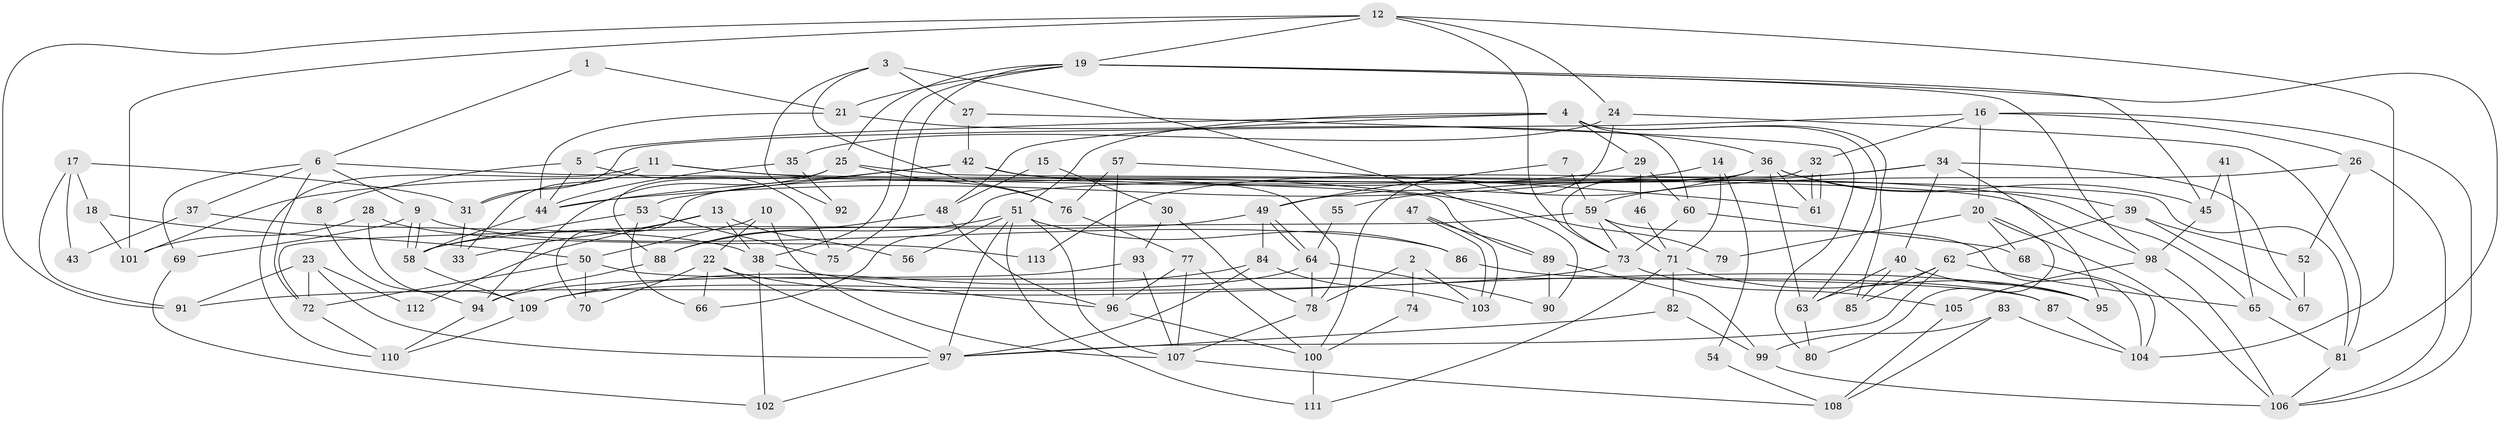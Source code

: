 // coarse degree distribution, {9: 0.20588235294117646, 3: 0.17647058823529413, 6: 0.17647058823529413, 21: 0.029411764705882353, 4: 0.058823529411764705, 7: 0.11764705882352941, 16: 0.029411764705882353, 8: 0.058823529411764705, 13: 0.029411764705882353, 2: 0.029411764705882353, 5: 0.08823529411764706}
// Generated by graph-tools (version 1.1) at 2025/18/03/04/25 18:18:35]
// undirected, 113 vertices, 226 edges
graph export_dot {
graph [start="1"]
  node [color=gray90,style=filled];
  1;
  2;
  3;
  4;
  5;
  6;
  7;
  8;
  9;
  10;
  11;
  12;
  13;
  14;
  15;
  16;
  17;
  18;
  19;
  20;
  21;
  22;
  23;
  24;
  25;
  26;
  27;
  28;
  29;
  30;
  31;
  32;
  33;
  34;
  35;
  36;
  37;
  38;
  39;
  40;
  41;
  42;
  43;
  44;
  45;
  46;
  47;
  48;
  49;
  50;
  51;
  52;
  53;
  54;
  55;
  56;
  57;
  58;
  59;
  60;
  61;
  62;
  63;
  64;
  65;
  66;
  67;
  68;
  69;
  70;
  71;
  72;
  73;
  74;
  75;
  76;
  77;
  78;
  79;
  80;
  81;
  82;
  83;
  84;
  85;
  86;
  87;
  88;
  89;
  90;
  91;
  92;
  93;
  94;
  95;
  96;
  97;
  98;
  99;
  100;
  101;
  102;
  103;
  104;
  105;
  106;
  107;
  108;
  109;
  110;
  111;
  112;
  113;
  1 -- 21;
  1 -- 6;
  2 -- 103;
  2 -- 78;
  2 -- 74;
  3 -- 76;
  3 -- 27;
  3 -- 90;
  3 -- 92;
  4 -- 48;
  4 -- 51;
  4 -- 5;
  4 -- 29;
  4 -- 60;
  4 -- 63;
  4 -- 85;
  5 -- 75;
  5 -- 8;
  5 -- 44;
  6 -- 89;
  6 -- 72;
  6 -- 9;
  6 -- 37;
  6 -- 69;
  7 -- 59;
  7 -- 49;
  8 -- 94;
  9 -- 58;
  9 -- 58;
  9 -- 69;
  9 -- 86;
  10 -- 50;
  10 -- 107;
  10 -- 22;
  11 -- 98;
  11 -- 110;
  11 -- 31;
  11 -- 33;
  11 -- 79;
  12 -- 91;
  12 -- 19;
  12 -- 24;
  12 -- 73;
  12 -- 101;
  12 -- 104;
  13 -- 38;
  13 -- 33;
  13 -- 56;
  13 -- 112;
  14 -- 44;
  14 -- 71;
  14 -- 54;
  15 -- 48;
  15 -- 30;
  16 -- 32;
  16 -- 106;
  16 -- 20;
  16 -- 26;
  16 -- 31;
  17 -- 91;
  17 -- 31;
  17 -- 18;
  17 -- 43;
  18 -- 101;
  18 -- 50;
  19 -- 81;
  19 -- 25;
  19 -- 21;
  19 -- 38;
  19 -- 45;
  19 -- 75;
  19 -- 98;
  20 -- 106;
  20 -- 68;
  20 -- 79;
  20 -- 80;
  21 -- 44;
  21 -- 36;
  22 -- 95;
  22 -- 66;
  22 -- 70;
  22 -- 97;
  23 -- 72;
  23 -- 97;
  23 -- 91;
  23 -- 112;
  24 -- 100;
  24 -- 35;
  24 -- 81;
  25 -- 81;
  25 -- 76;
  25 -- 88;
  25 -- 94;
  26 -- 106;
  26 -- 52;
  26 -- 59;
  27 -- 80;
  27 -- 42;
  28 -- 109;
  28 -- 101;
  28 -- 113;
  29 -- 60;
  29 -- 46;
  29 -- 101;
  30 -- 93;
  30 -- 78;
  31 -- 33;
  32 -- 73;
  32 -- 61;
  32 -- 61;
  34 -- 67;
  34 -- 40;
  34 -- 55;
  34 -- 95;
  34 -- 113;
  35 -- 44;
  35 -- 92;
  36 -- 70;
  36 -- 39;
  36 -- 45;
  36 -- 49;
  36 -- 61;
  36 -- 63;
  36 -- 66;
  37 -- 38;
  37 -- 43;
  38 -- 102;
  38 -- 96;
  39 -- 62;
  39 -- 52;
  39 -- 67;
  40 -- 85;
  40 -- 63;
  40 -- 95;
  41 -- 45;
  41 -- 65;
  42 -- 44;
  42 -- 53;
  42 -- 65;
  42 -- 78;
  44 -- 58;
  45 -- 98;
  46 -- 71;
  47 -- 103;
  47 -- 103;
  47 -- 89;
  48 -- 88;
  48 -- 96;
  49 -- 64;
  49 -- 64;
  49 -- 58;
  49 -- 84;
  50 -- 87;
  50 -- 70;
  50 -- 72;
  51 -- 107;
  51 -- 88;
  51 -- 56;
  51 -- 86;
  51 -- 97;
  51 -- 111;
  52 -- 67;
  53 -- 66;
  53 -- 58;
  53 -- 75;
  54 -- 108;
  55 -- 64;
  57 -- 96;
  57 -- 61;
  57 -- 76;
  58 -- 109;
  59 -- 73;
  59 -- 71;
  59 -- 72;
  59 -- 104;
  60 -- 68;
  60 -- 73;
  62 -- 63;
  62 -- 97;
  62 -- 65;
  62 -- 85;
  63 -- 80;
  64 -- 109;
  64 -- 78;
  64 -- 90;
  65 -- 81;
  68 -- 104;
  69 -- 102;
  71 -- 95;
  71 -- 82;
  71 -- 111;
  72 -- 110;
  73 -- 91;
  73 -- 105;
  74 -- 100;
  76 -- 77;
  77 -- 107;
  77 -- 96;
  77 -- 100;
  78 -- 107;
  81 -- 106;
  82 -- 97;
  82 -- 99;
  83 -- 104;
  83 -- 99;
  83 -- 108;
  84 -- 97;
  84 -- 103;
  84 -- 109;
  86 -- 87;
  87 -- 104;
  88 -- 94;
  89 -- 99;
  89 -- 90;
  93 -- 94;
  93 -- 107;
  94 -- 110;
  96 -- 100;
  97 -- 102;
  98 -- 105;
  98 -- 106;
  99 -- 106;
  100 -- 111;
  105 -- 108;
  107 -- 108;
  109 -- 110;
}
